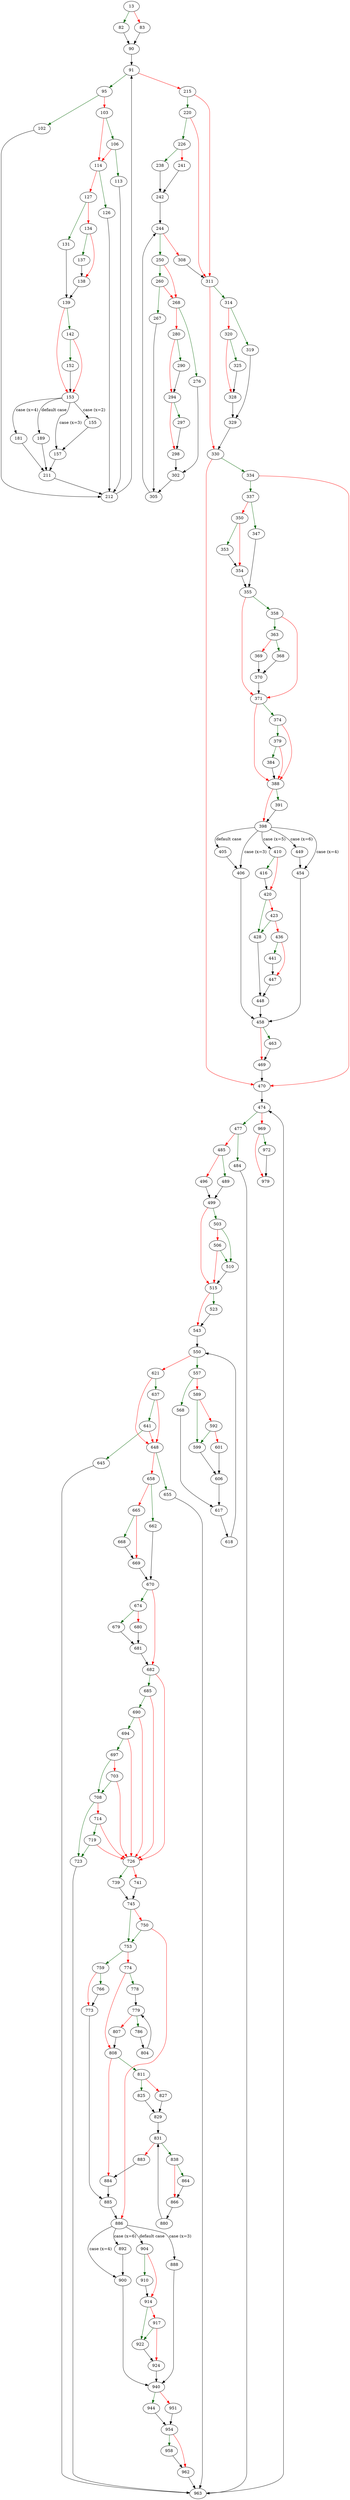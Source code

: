 strict digraph "sqlite3GenerateConstraintChecks" {
	// Node definitions.
	13 [entry=true];
	82;
	83;
	90;
	91;
	95;
	215;
	102;
	103;
	212;
	106;
	114;
	113;
	126;
	127;
	131;
	134;
	139;
	137;
	138;
	142;
	153;
	152;
	155;
	157;
	181;
	189;
	211;
	220;
	311;
	226;
	238;
	241;
	242;
	244;
	250;
	308;
	260;
	268;
	267;
	305;
	276;
	280;
	302;
	290;
	294;
	297;
	298;
	314;
	330;
	319;
	320;
	329;
	325;
	328;
	334;
	470;
	337;
	347;
	350;
	355;
	353;
	354;
	358;
	371;
	363;
	368;
	369;
	370;
	374;
	388;
	379;
	384;
	391;
	398;
	406;
	410;
	449;
	454;
	405;
	458;
	416;
	420;
	428;
	423;
	436;
	448;
	441;
	447;
	463;
	469;
	474;
	477;
	969;
	484;
	485;
	963;
	489;
	496;
	499;
	503;
	515;
	510;
	506;
	523;
	543;
	550;
	557;
	621;
	568;
	589;
	617;
	599;
	592;
	601;
	606;
	618;
	637;
	648;
	641;
	645;
	655;
	658;
	662;
	665;
	670;
	668;
	669;
	674;
	682;
	679;
	680;
	681;
	685;
	726;
	690;
	694;
	697;
	708;
	703;
	723;
	714;
	719;
	739;
	741;
	745;
	753;
	750;
	886;
	759;
	774;
	766;
	773;
	885;
	778;
	808;
	779;
	786;
	807;
	804;
	811;
	884;
	825;
	827;
	829;
	831;
	838;
	883;
	864;
	866;
	880;
	888;
	892;
	900;
	904;
	940;
	910;
	914;
	922;
	917;
	924;
	944;
	951;
	954;
	958;
	962;
	972;
	979;

	// Edge definitions.
	13 -> 82 [
		color=darkgreen
		cond=true
	];
	13 -> 83 [
		color=red
		cond=false
	];
	82 -> 90;
	83 -> 90;
	90 -> 91;
	91 -> 95 [
		color=darkgreen
		cond=true
	];
	91 -> 215 [
		color=red
		cond=false
	];
	95 -> 102 [
		color=darkgreen
		cond=true
	];
	95 -> 103 [
		color=red
		cond=false
	];
	215 -> 220 [
		color=darkgreen
		cond=true
	];
	215 -> 311 [
		color=red
		cond=false
	];
	102 -> 212;
	103 -> 106 [
		color=darkgreen
		cond=true
	];
	103 -> 114 [
		color=red
		cond=false
	];
	212 -> 91;
	106 -> 114 [
		color=red
		cond=false
	];
	106 -> 113 [
		color=darkgreen
		cond=true
	];
	114 -> 126 [
		color=darkgreen
		cond=true
	];
	114 -> 127 [
		color=red
		cond=false
	];
	113 -> 212;
	126 -> 212;
	127 -> 131 [
		color=darkgreen
		cond=true
	];
	127 -> 134 [
		color=red
		cond=false
	];
	131 -> 139;
	134 -> 137 [
		color=darkgreen
		cond=true
	];
	134 -> 138 [
		color=red
		cond=false
	];
	139 -> 142 [
		color=darkgreen
		cond=true
	];
	139 -> 153 [
		color=red
		cond=false
	];
	137 -> 138;
	138 -> 139;
	142 -> 153 [
		color=red
		cond=false
	];
	142 -> 152 [
		color=darkgreen
		cond=true
	];
	153 -> 155 [
		cond="case (x=2)"
		label="case (x=2)"
	];
	153 -> 157 [
		cond="case (x=3)"
		label="case (x=3)"
	];
	153 -> 181 [
		cond="case (x=4)"
		label="case (x=4)"
	];
	153 -> 189 [
		cond="default case"
		label="default case"
	];
	152 -> 153;
	155 -> 157;
	157 -> 211;
	181 -> 211;
	189 -> 211;
	211 -> 212;
	220 -> 311 [
		color=red
		cond=false
	];
	220 -> 226 [
		color=darkgreen
		cond=true
	];
	311 -> 314 [
		color=darkgreen
		cond=true
	];
	311 -> 330 [
		color=red
		cond=false
	];
	226 -> 238 [
		color=darkgreen
		cond=true
	];
	226 -> 241 [
		color=red
		cond=false
	];
	238 -> 242;
	241 -> 242;
	242 -> 244;
	244 -> 250 [
		color=darkgreen
		cond=true
	];
	244 -> 308 [
		color=red
		cond=false
	];
	250 -> 260 [
		color=darkgreen
		cond=true
	];
	250 -> 268 [
		color=red
		cond=false
	];
	308 -> 311;
	260 -> 268 [
		color=red
		cond=false
	];
	260 -> 267 [
		color=darkgreen
		cond=true
	];
	268 -> 276 [
		color=darkgreen
		cond=true
	];
	268 -> 280 [
		color=red
		cond=false
	];
	267 -> 305;
	305 -> 244;
	276 -> 302;
	280 -> 290 [
		color=darkgreen
		cond=true
	];
	280 -> 294 [
		color=red
		cond=false
	];
	302 -> 305;
	290 -> 294;
	294 -> 297 [
		color=darkgreen
		cond=true
	];
	294 -> 298 [
		color=red
		cond=false
	];
	297 -> 298;
	298 -> 302;
	314 -> 319 [
		color=darkgreen
		cond=true
	];
	314 -> 320 [
		color=red
		cond=false
	];
	330 -> 334 [
		color=darkgreen
		cond=true
	];
	330 -> 470 [
		color=red
		cond=false
	];
	319 -> 329;
	320 -> 325 [
		color=darkgreen
		cond=true
	];
	320 -> 328 [
		color=red
		cond=false
	];
	329 -> 330;
	325 -> 328;
	328 -> 329;
	334 -> 470 [
		color=red
		cond=false
	];
	334 -> 337 [
		color=darkgreen
		cond=true
	];
	470 -> 474;
	337 -> 347 [
		color=darkgreen
		cond=true
	];
	337 -> 350 [
		color=red
		cond=false
	];
	347 -> 355;
	350 -> 353 [
		color=darkgreen
		cond=true
	];
	350 -> 354 [
		color=red
		cond=false
	];
	355 -> 358 [
		color=darkgreen
		cond=true
	];
	355 -> 371 [
		color=red
		cond=false
	];
	353 -> 354;
	354 -> 355;
	358 -> 371 [
		color=red
		cond=false
	];
	358 -> 363 [
		color=darkgreen
		cond=true
	];
	371 -> 374 [
		color=darkgreen
		cond=true
	];
	371 -> 388 [
		color=red
		cond=false
	];
	363 -> 368 [
		color=darkgreen
		cond=true
	];
	363 -> 369 [
		color=red
		cond=false
	];
	368 -> 370;
	369 -> 370;
	370 -> 371;
	374 -> 388 [
		color=red
		cond=false
	];
	374 -> 379 [
		color=darkgreen
		cond=true
	];
	388 -> 391 [
		color=darkgreen
		cond=true
	];
	388 -> 398 [
		color=red
		cond=false
	];
	379 -> 388 [
		color=red
		cond=false
	];
	379 -> 384 [
		color=darkgreen
		cond=true
	];
	384 -> 388;
	391 -> 398;
	398 -> 406 [
		cond="case (x=3)"
		label="case (x=3)"
	];
	398 -> 410 [
		cond="case (x=5)"
		label="case (x=5)"
	];
	398 -> 449 [
		cond="case (x=6)"
		label="case (x=6)"
	];
	398 -> 454 [
		cond="case (x=4)"
		label="case (x=4)"
	];
	398 -> 405 [
		cond="default case"
		label="default case"
	];
	406 -> 458;
	410 -> 416 [
		color=darkgreen
		cond=true
	];
	410 -> 420 [
		color=red
		cond=false
	];
	449 -> 454;
	454 -> 458;
	405 -> 406;
	458 -> 463 [
		color=darkgreen
		cond=true
	];
	458 -> 469 [
		color=red
		cond=false
	];
	416 -> 420;
	420 -> 428 [
		color=darkgreen
		cond=true
	];
	420 -> 423 [
		color=red
		cond=false
	];
	428 -> 448;
	423 -> 428 [
		color=darkgreen
		cond=true
	];
	423 -> 436 [
		color=red
		cond=false
	];
	436 -> 441 [
		color=darkgreen
		cond=true
	];
	436 -> 447 [
		color=red
		cond=false
	];
	448 -> 458;
	441 -> 447;
	447 -> 448;
	463 -> 469;
	469 -> 470;
	474 -> 477 [
		color=darkgreen
		cond=true
	];
	474 -> 969 [
		color=red
		cond=false
	];
	477 -> 484 [
		color=darkgreen
		cond=true
	];
	477 -> 485 [
		color=red
		cond=false
	];
	969 -> 972 [
		color=darkgreen
		cond=true
	];
	969 -> 979 [
		color=red
		cond=false
	];
	484 -> 963;
	485 -> 489 [
		color=darkgreen
		cond=true
	];
	485 -> 496 [
		color=red
		cond=false
	];
	963 -> 474;
	489 -> 499;
	496 -> 499;
	499 -> 503 [
		color=darkgreen
		cond=true
	];
	499 -> 515 [
		color=red
		cond=false
	];
	503 -> 510 [
		color=darkgreen
		cond=true
	];
	503 -> 506 [
		color=red
		cond=false
	];
	515 -> 523 [
		color=darkgreen
		cond=true
	];
	515 -> 543 [
		color=red
		cond=false
	];
	510 -> 515;
	506 -> 515 [
		color=red
		cond=false
	];
	506 -> 510 [
		color=darkgreen
		cond=true
	];
	523 -> 543;
	543 -> 550;
	550 -> 557 [
		color=darkgreen
		cond=true
	];
	550 -> 621 [
		color=red
		cond=false
	];
	557 -> 568 [
		color=darkgreen
		cond=true
	];
	557 -> 589 [
		color=red
		cond=false
	];
	621 -> 637 [
		color=darkgreen
		cond=true
	];
	621 -> 648 [
		color=red
		cond=false
	];
	568 -> 617;
	589 -> 599 [
		color=darkgreen
		cond=true
	];
	589 -> 592 [
		color=red
		cond=false
	];
	617 -> 618;
	599 -> 606;
	592 -> 599 [
		color=darkgreen
		cond=true
	];
	592 -> 601 [
		color=red
		cond=false
	];
	601 -> 606;
	606 -> 617;
	618 -> 550;
	637 -> 648 [
		color=red
		cond=false
	];
	637 -> 641 [
		color=darkgreen
		cond=true
	];
	648 -> 655 [
		color=darkgreen
		cond=true
	];
	648 -> 658 [
		color=red
		cond=false
	];
	641 -> 648 [
		color=red
		cond=false
	];
	641 -> 645 [
		color=darkgreen
		cond=true
	];
	645 -> 963;
	655 -> 963;
	658 -> 662 [
		color=darkgreen
		cond=true
	];
	658 -> 665 [
		color=red
		cond=false
	];
	662 -> 670;
	665 -> 668 [
		color=darkgreen
		cond=true
	];
	665 -> 669 [
		color=red
		cond=false
	];
	670 -> 674 [
		color=darkgreen
		cond=true
	];
	670 -> 682 [
		color=red
		cond=false
	];
	668 -> 669;
	669 -> 670;
	674 -> 679 [
		color=darkgreen
		cond=true
	];
	674 -> 680 [
		color=red
		cond=false
	];
	682 -> 685 [
		color=darkgreen
		cond=true
	];
	682 -> 726 [
		color=red
		cond=false
	];
	679 -> 681;
	680 -> 681;
	681 -> 682;
	685 -> 726 [
		color=red
		cond=false
	];
	685 -> 690 [
		color=darkgreen
		cond=true
	];
	726 -> 739 [
		color=darkgreen
		cond=true
	];
	726 -> 741 [
		color=red
		cond=false
	];
	690 -> 726 [
		color=red
		cond=false
	];
	690 -> 694 [
		color=darkgreen
		cond=true
	];
	694 -> 726 [
		color=red
		cond=false
	];
	694 -> 697 [
		color=darkgreen
		cond=true
	];
	697 -> 708 [
		color=darkgreen
		cond=true
	];
	697 -> 703 [
		color=red
		cond=false
	];
	708 -> 723 [
		color=darkgreen
		cond=true
	];
	708 -> 714 [
		color=red
		cond=false
	];
	703 -> 726 [
		color=red
		cond=false
	];
	703 -> 708 [
		color=darkgreen
		cond=true
	];
	723 -> 963;
	714 -> 726 [
		color=red
		cond=false
	];
	714 -> 719 [
		color=darkgreen
		cond=true
	];
	719 -> 726 [
		color=red
		cond=false
	];
	719 -> 723 [
		color=darkgreen
		cond=true
	];
	739 -> 745;
	741 -> 745;
	745 -> 753 [
		color=darkgreen
		cond=true
	];
	745 -> 750 [
		color=red
		cond=false
	];
	753 -> 759 [
		color=darkgreen
		cond=true
	];
	753 -> 774 [
		color=red
		cond=false
	];
	750 -> 753 [
		color=darkgreen
		cond=true
	];
	750 -> 886 [
		color=red
		cond=false
	];
	886 -> 888 [
		cond="case (x=3)"
		label="case (x=3)"
	];
	886 -> 892 [
		cond="case (x=6)"
		label="case (x=6)"
	];
	886 -> 900 [
		cond="case (x=4)"
		label="case (x=4)"
	];
	886 -> 904 [
		cond="default case"
		label="default case"
	];
	759 -> 766 [
		color=darkgreen
		cond=true
	];
	759 -> 773 [
		color=red
		cond=false
	];
	774 -> 778 [
		color=darkgreen
		cond=true
	];
	774 -> 808 [
		color=red
		cond=false
	];
	766 -> 773;
	773 -> 885;
	885 -> 886;
	778 -> 779;
	808 -> 811 [
		color=darkgreen
		cond=true
	];
	808 -> 884 [
		color=red
		cond=false
	];
	779 -> 786 [
		color=darkgreen
		cond=true
	];
	779 -> 807 [
		color=red
		cond=false
	];
	786 -> 804;
	807 -> 808;
	804 -> 779;
	811 -> 825 [
		color=darkgreen
		cond=true
	];
	811 -> 827 [
		color=red
		cond=false
	];
	884 -> 885;
	825 -> 829;
	827 -> 829;
	829 -> 831;
	831 -> 838 [
		color=darkgreen
		cond=true
	];
	831 -> 883 [
		color=red
		cond=false
	];
	838 -> 864 [
		color=darkgreen
		cond=true
	];
	838 -> 866 [
		color=red
		cond=false
	];
	883 -> 884;
	864 -> 866;
	866 -> 880;
	880 -> 831;
	888 -> 940;
	892 -> 900;
	900 -> 940;
	904 -> 910 [
		color=darkgreen
		cond=true
	];
	904 -> 914 [
		color=red
		cond=false
	];
	940 -> 944 [
		color=darkgreen
		cond=true
	];
	940 -> 951 [
		color=red
		cond=false
	];
	910 -> 914;
	914 -> 922 [
		color=darkgreen
		cond=true
	];
	914 -> 917 [
		color=red
		cond=false
	];
	922 -> 924;
	917 -> 922 [
		color=darkgreen
		cond=true
	];
	917 -> 924 [
		color=red
		cond=false
	];
	924 -> 940;
	944 -> 954;
	951 -> 954;
	954 -> 958 [
		color=darkgreen
		cond=true
	];
	954 -> 962 [
		color=red
		cond=false
	];
	958 -> 962;
	962 -> 963;
	972 -> 979;
}